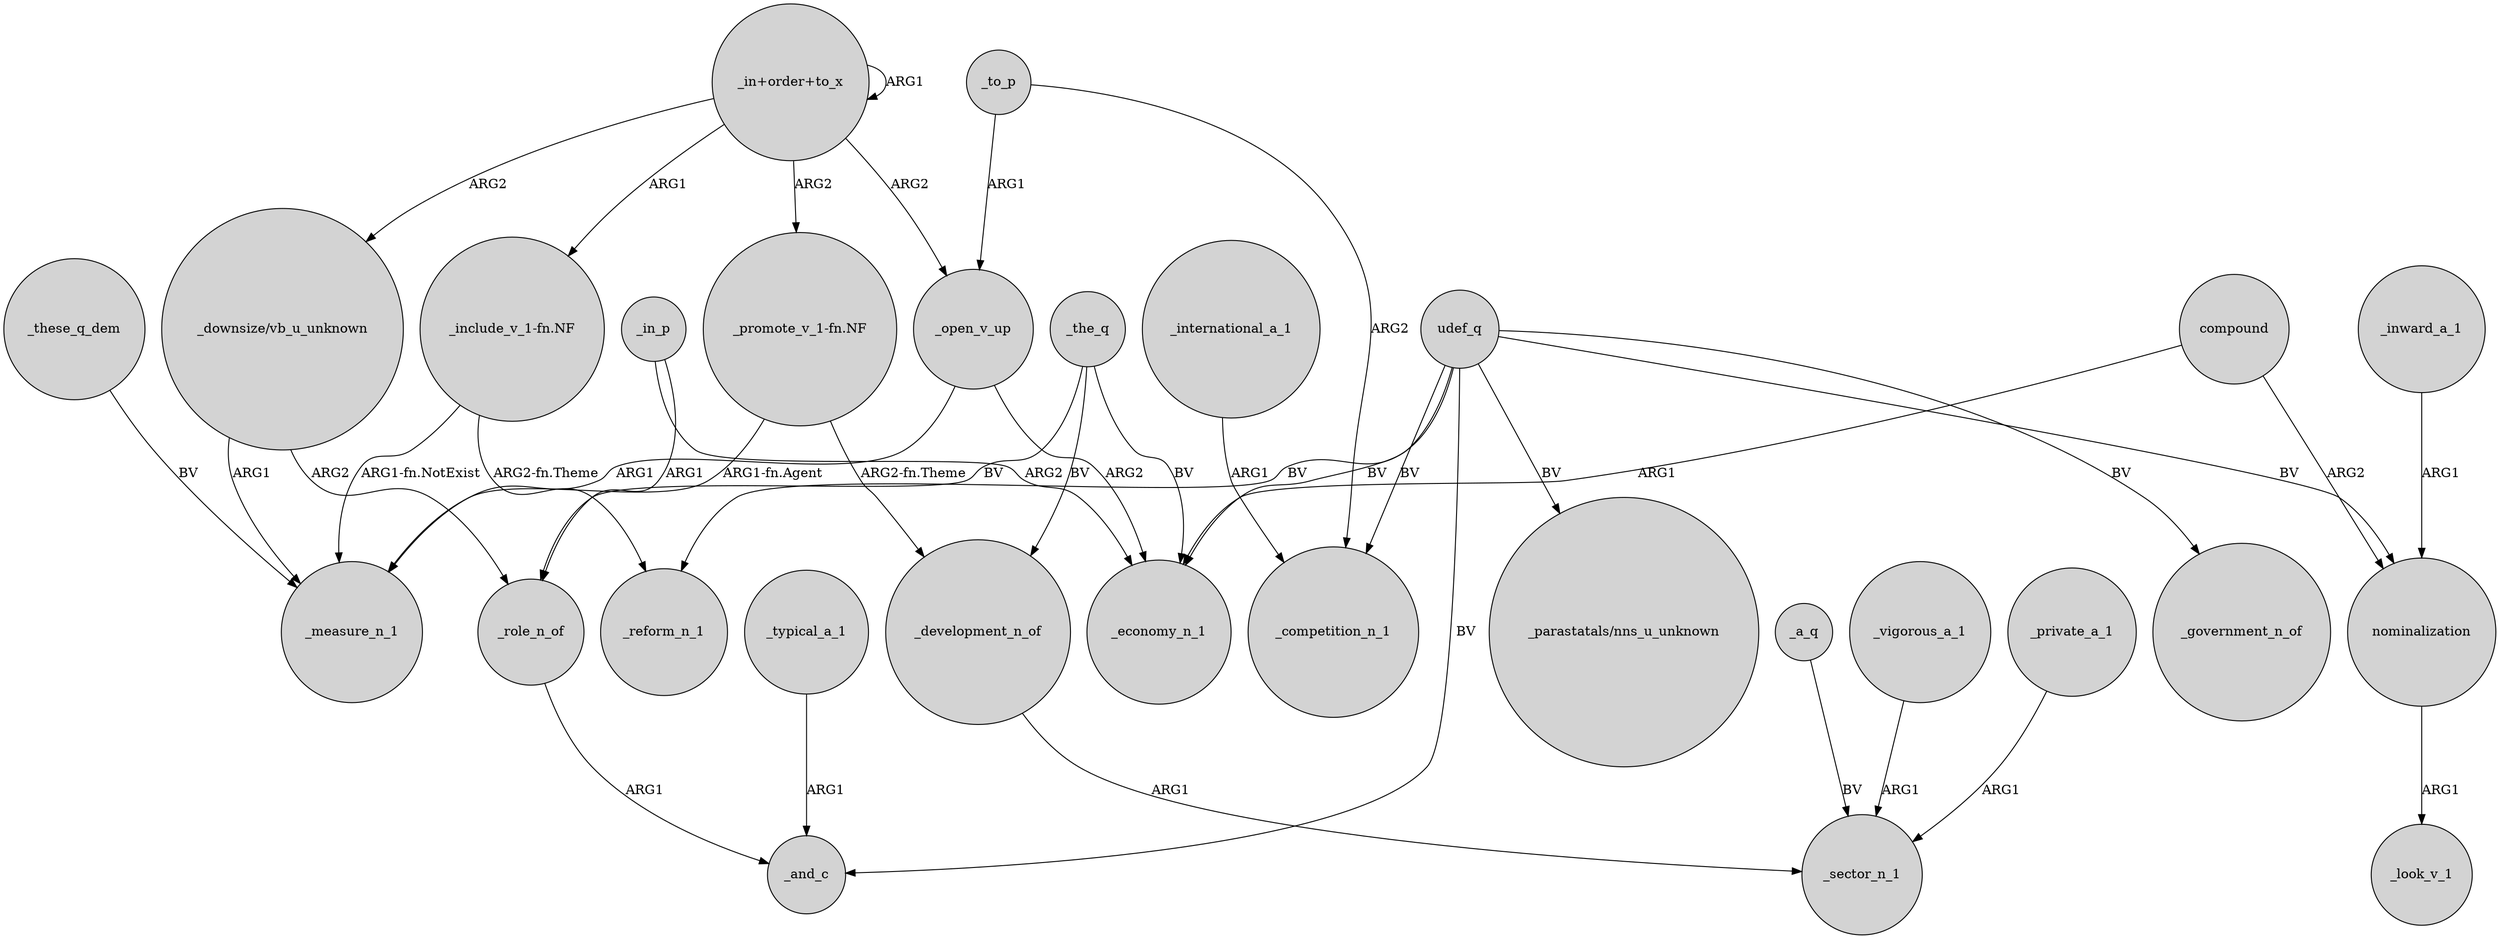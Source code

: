 digraph {
	node [shape=circle style=filled]
	"_in+order+to_x" -> _open_v_up [label=ARG2]
	_a_q -> _sector_n_1 [label=BV]
	udef_q -> _competition_n_1 [label=BV]
	_the_q -> _development_n_of [label=BV]
	_to_p -> _open_v_up [label=ARG1]
	_typical_a_1 -> _and_c [label=ARG1]
	_open_v_up -> _measure_n_1 [label=ARG1]
	udef_q -> _government_n_of [label=BV]
	"_in+order+to_x" -> "_in+order+to_x" [label=ARG1]
	_the_q -> _economy_n_1 [label=BV]
	"_include_v_1-fn.NF" -> _measure_n_1 [label="ARG1-fn.NotExist"]
	_the_q -> _role_n_of [label=BV]
	_role_n_of -> _and_c [label=ARG1]
	_these_q_dem -> _measure_n_1 [label=BV]
	compound -> nominalization [label=ARG2]
	_to_p -> _competition_n_1 [label=ARG2]
	_open_v_up -> _economy_n_1 [label=ARG2]
	udef_q -> _economy_n_1 [label=BV]
	udef_q -> _reform_n_1 [label=BV]
	"_promote_v_1-fn.NF" -> _development_n_of [label="ARG2-fn.Theme"]
	_vigorous_a_1 -> _sector_n_1 [label=ARG1]
	_in_p -> _economy_n_1 [label=ARG2]
	"_promote_v_1-fn.NF" -> _measure_n_1 [label="ARG1-fn.Agent"]
	nominalization -> _look_v_1 [label=ARG1]
	"_include_v_1-fn.NF" -> _reform_n_1 [label="ARG2-fn.Theme"]
	udef_q -> "_parastatals/nns_u_unknown" [label=BV]
	"_in+order+to_x" -> "_include_v_1-fn.NF" [label=ARG1]
	udef_q -> nominalization [label=BV]
	_private_a_1 -> _sector_n_1 [label=ARG1]
	"_in+order+to_x" -> "_promote_v_1-fn.NF" [label=ARG2]
	compound -> _economy_n_1 [label=ARG1]
	"_downsize/vb_u_unknown" -> _role_n_of [label=ARG2]
	_international_a_1 -> _competition_n_1 [label=ARG1]
	_development_n_of -> _sector_n_1 [label=ARG1]
	udef_q -> _and_c [label=BV]
	"_in+order+to_x" -> "_downsize/vb_u_unknown" [label=ARG2]
	_in_p -> _role_n_of [label=ARG1]
	"_downsize/vb_u_unknown" -> _measure_n_1 [label=ARG1]
	_inward_a_1 -> nominalization [label=ARG1]
}
